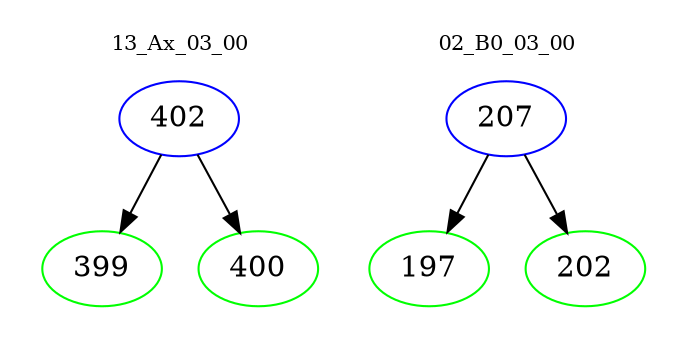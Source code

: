 digraph{
subgraph cluster_0 {
color = white
label = "13_Ax_03_00";
fontsize=10;
T0_402 [label="402", color="blue"]
T0_402 -> T0_399 [color="black"]
T0_399 [label="399", color="green"]
T0_402 -> T0_400 [color="black"]
T0_400 [label="400", color="green"]
}
subgraph cluster_1 {
color = white
label = "02_B0_03_00";
fontsize=10;
T1_207 [label="207", color="blue"]
T1_207 -> T1_197 [color="black"]
T1_197 [label="197", color="green"]
T1_207 -> T1_202 [color="black"]
T1_202 [label="202", color="green"]
}
}
